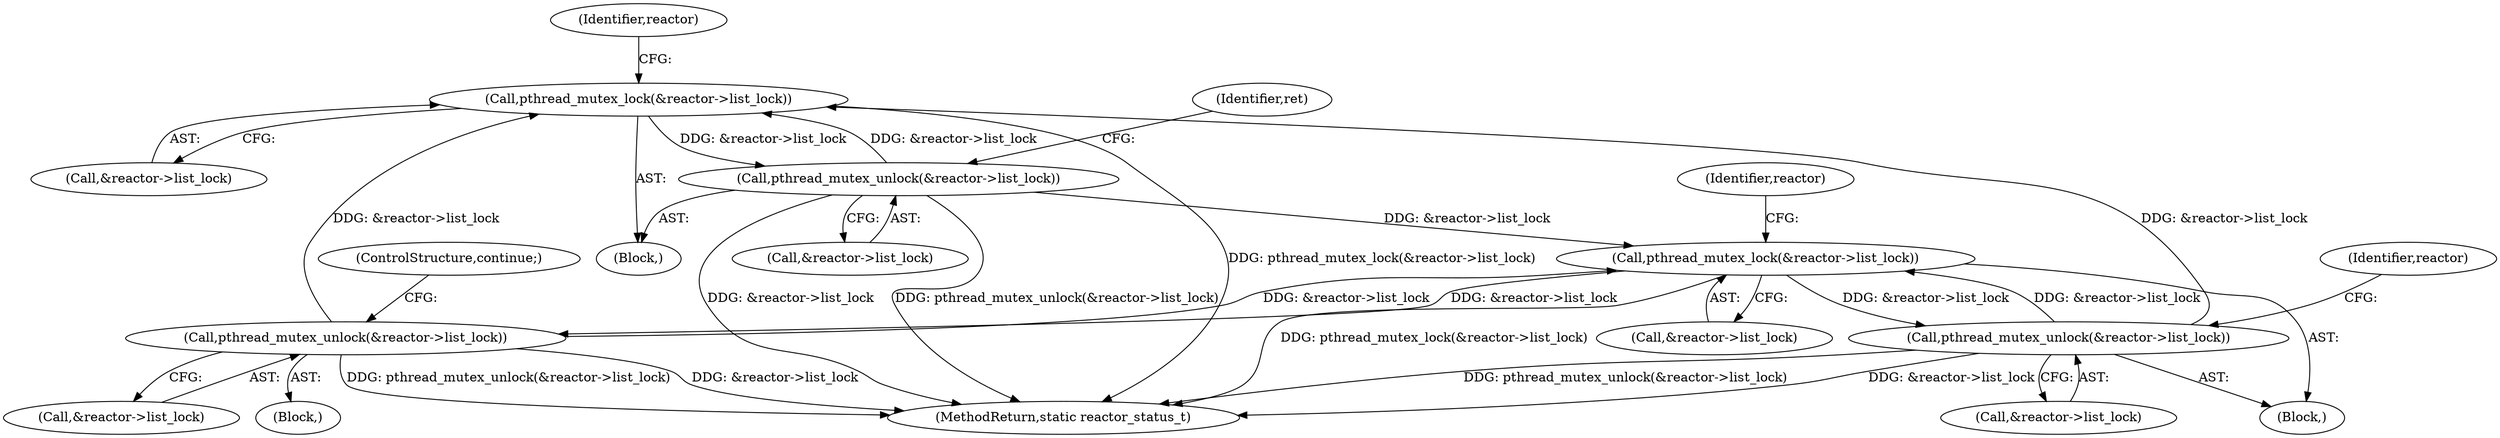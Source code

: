 digraph "0_Android_472271b153c5dc53c28beac55480a8d8434b2d5c_59@API" {
"1000134" [label="(Call,pthread_mutex_lock(&reactor->list_lock))"];
"1000259" [label="(Call,pthread_mutex_unlock(&reactor->list_lock))"];
"1000236" [label="(Call,pthread_mutex_lock(&reactor->list_lock))"];
"1000143" [label="(Call,pthread_mutex_unlock(&reactor->list_lock))"];
"1000134" [label="(Call,pthread_mutex_lock(&reactor->list_lock))"];
"1000248" [label="(Call,pthread_mutex_unlock(&reactor->list_lock))"];
"1000266" [label="(Identifier,reactor)"];
"1000236" [label="(Call,pthread_mutex_lock(&reactor->list_lock))"];
"1000237" [label="(Call,&reactor->list_lock)"];
"1000249" [label="(Call,&reactor->list_lock)"];
"1000198" [label="(Block,)"];
"1000253" [label="(ControlStructure,continue;)"];
"1000244" [label="(Identifier,reactor)"];
"1000135" [label="(Call,&reactor->list_lock)"];
"1000247" [label="(Block,)"];
"1000141" [label="(Identifier,reactor)"];
"1000248" [label="(Call,pthread_mutex_unlock(&reactor->list_lock))"];
"1000260" [label="(Call,&reactor->list_lock)"];
"1000144" [label="(Call,&reactor->list_lock)"];
"1000133" [label="(Block,)"];
"1000259" [label="(Call,pthread_mutex_unlock(&reactor->list_lock))"];
"1000143" [label="(Call,pthread_mutex_unlock(&reactor->list_lock))"];
"1000152" [label="(Identifier,ret)"];
"1000336" [label="(MethodReturn,static reactor_status_t)"];
"1000134" [label="(Call,pthread_mutex_lock(&reactor->list_lock))"];
"1000134" -> "1000133"  [label="AST: "];
"1000134" -> "1000135"  [label="CFG: "];
"1000135" -> "1000134"  [label="AST: "];
"1000141" -> "1000134"  [label="CFG: "];
"1000134" -> "1000336"  [label="DDG: pthread_mutex_lock(&reactor->list_lock)"];
"1000259" -> "1000134"  [label="DDG: &reactor->list_lock"];
"1000143" -> "1000134"  [label="DDG: &reactor->list_lock"];
"1000248" -> "1000134"  [label="DDG: &reactor->list_lock"];
"1000134" -> "1000143"  [label="DDG: &reactor->list_lock"];
"1000259" -> "1000198"  [label="AST: "];
"1000259" -> "1000260"  [label="CFG: "];
"1000260" -> "1000259"  [label="AST: "];
"1000266" -> "1000259"  [label="CFG: "];
"1000259" -> "1000336"  [label="DDG: pthread_mutex_unlock(&reactor->list_lock)"];
"1000259" -> "1000336"  [label="DDG: &reactor->list_lock"];
"1000259" -> "1000236"  [label="DDG: &reactor->list_lock"];
"1000236" -> "1000259"  [label="DDG: &reactor->list_lock"];
"1000236" -> "1000198"  [label="AST: "];
"1000236" -> "1000237"  [label="CFG: "];
"1000237" -> "1000236"  [label="AST: "];
"1000244" -> "1000236"  [label="CFG: "];
"1000236" -> "1000336"  [label="DDG: pthread_mutex_lock(&reactor->list_lock)"];
"1000143" -> "1000236"  [label="DDG: &reactor->list_lock"];
"1000248" -> "1000236"  [label="DDG: &reactor->list_lock"];
"1000236" -> "1000248"  [label="DDG: &reactor->list_lock"];
"1000143" -> "1000133"  [label="AST: "];
"1000143" -> "1000144"  [label="CFG: "];
"1000144" -> "1000143"  [label="AST: "];
"1000152" -> "1000143"  [label="CFG: "];
"1000143" -> "1000336"  [label="DDG: &reactor->list_lock"];
"1000143" -> "1000336"  [label="DDG: pthread_mutex_unlock(&reactor->list_lock)"];
"1000248" -> "1000247"  [label="AST: "];
"1000248" -> "1000249"  [label="CFG: "];
"1000249" -> "1000248"  [label="AST: "];
"1000253" -> "1000248"  [label="CFG: "];
"1000248" -> "1000336"  [label="DDG: pthread_mutex_unlock(&reactor->list_lock)"];
"1000248" -> "1000336"  [label="DDG: &reactor->list_lock"];
}
